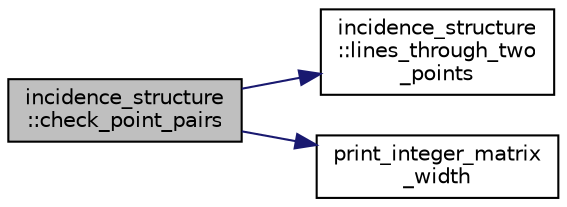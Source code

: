 digraph "incidence_structure::check_point_pairs"
{
  edge [fontname="Helvetica",fontsize="10",labelfontname="Helvetica",labelfontsize="10"];
  node [fontname="Helvetica",fontsize="10",shape=record];
  rankdir="LR";
  Node7 [label="incidence_structure\l::check_point_pairs",height=0.2,width=0.4,color="black", fillcolor="grey75", style="filled", fontcolor="black"];
  Node7 -> Node8 [color="midnightblue",fontsize="10",style="solid",fontname="Helvetica"];
  Node8 [label="incidence_structure\l::lines_through_two\l_points",height=0.2,width=0.4,color="black", fillcolor="white", style="filled",URL="$da/d8a/classincidence__structure.html#ac64fa4f71495e9db3c2b3a301fd0c7f3"];
  Node7 -> Node9 [color="midnightblue",fontsize="10",style="solid",fontname="Helvetica"];
  Node9 [label="print_integer_matrix\l_width",height=0.2,width=0.4,color="black", fillcolor="white", style="filled",URL="$d5/db4/io__and__os_8h.html#aa78f3e73fc2179251bd15adbcc31573f"];
}
